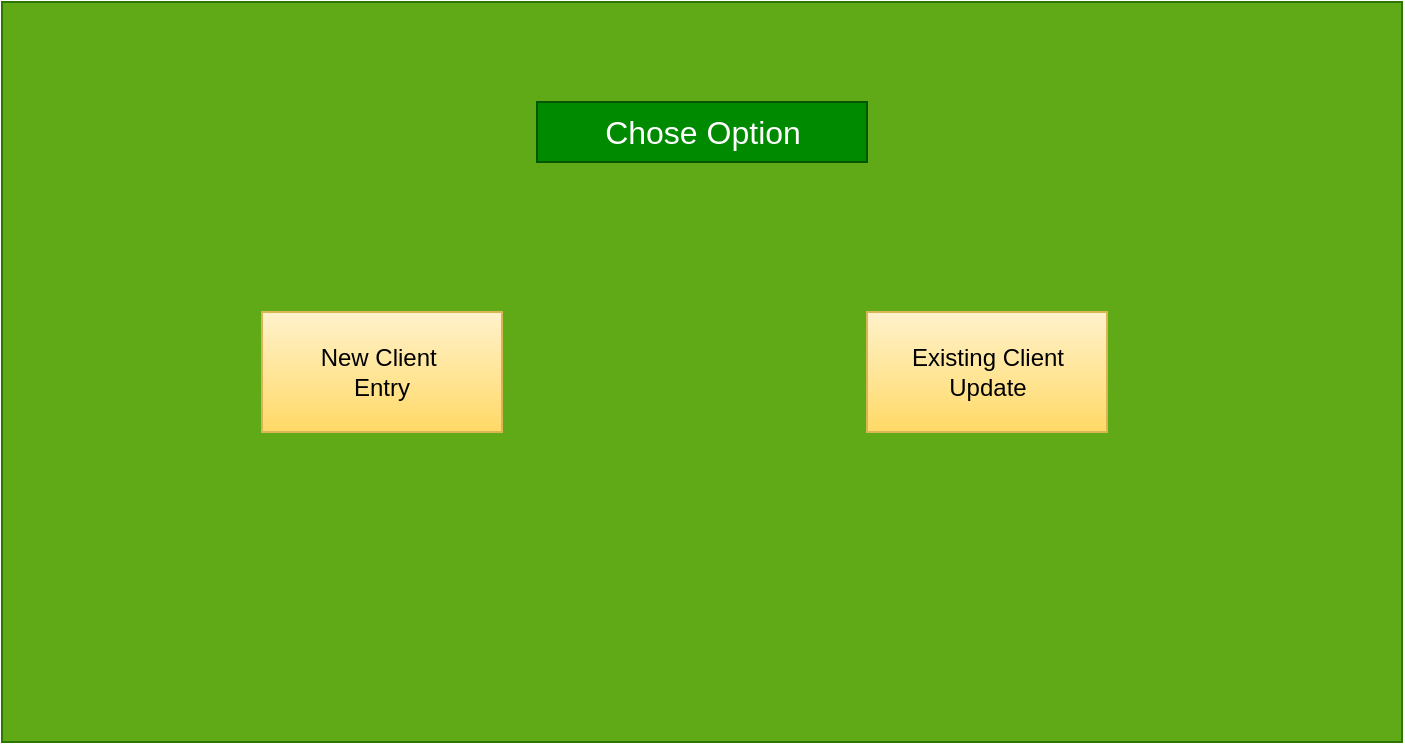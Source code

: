 <mxfile version="24.7.17">
  <diagram name="Page-1" id="2FNYmYsBMbGa0UGhw50T">
    <mxGraphModel dx="1434" dy="844" grid="1" gridSize="10" guides="1" tooltips="1" connect="1" arrows="1" fold="1" page="1" pageScale="1" pageWidth="850" pageHeight="1100" math="0" shadow="0">
      <root>
        <mxCell id="0" />
        <mxCell id="1" parent="0" />
        <mxCell id="Qtmw9_Csoa64nNfkD8jf-22" value="" style="rounded=0;whiteSpace=wrap;html=1;fillColor=#60a917;fontColor=#ffffff;strokeColor=#2D7600;" parent="1" vertex="1">
          <mxGeometry x="75" y="240" width="700" height="370" as="geometry" />
        </mxCell>
        <mxCell id="Qtmw9_Csoa64nNfkD8jf-24" value="&lt;font style=&quot;font-size: 16px;&quot;&gt;Chose Option&lt;/font&gt;" style="text;html=1;align=center;verticalAlign=middle;whiteSpace=wrap;rounded=0;fillColor=#008a00;fontColor=#ffffff;strokeColor=#005700;" parent="1" vertex="1">
          <mxGeometry x="342.5" y="290" width="165" height="30" as="geometry" />
        </mxCell>
        <mxCell id="Qtmw9_Csoa64nNfkD8jf-25" value="&lt;font color=&quot;#000000&quot;&gt;New Client&amp;nbsp;&lt;/font&gt;&lt;div&gt;&lt;font color=&quot;#000000&quot;&gt;Entry&lt;/font&gt;&lt;/div&gt;" style="rounded=0;whiteSpace=wrap;html=1;fillColor=#fff2cc;gradientColor=#ffd966;strokeColor=#d6b656;" parent="1" vertex="1">
          <mxGeometry x="205" y="395" width="120" height="60" as="geometry" />
        </mxCell>
        <mxCell id="Qtmw9_Csoa64nNfkD8jf-26" value="&lt;font color=&quot;#000000&quot;&gt;Existing Client&lt;/font&gt;&lt;div&gt;&lt;font color=&quot;#000000&quot;&gt;Update&lt;/font&gt;&lt;/div&gt;" style="rounded=0;whiteSpace=wrap;html=1;fillColor=#fff2cc;gradientColor=#ffd966;strokeColor=#d6b656;" parent="1" vertex="1">
          <mxGeometry x="507.5" y="395" width="120" height="60" as="geometry" />
        </mxCell>
      </root>
    </mxGraphModel>
  </diagram>
</mxfile>
